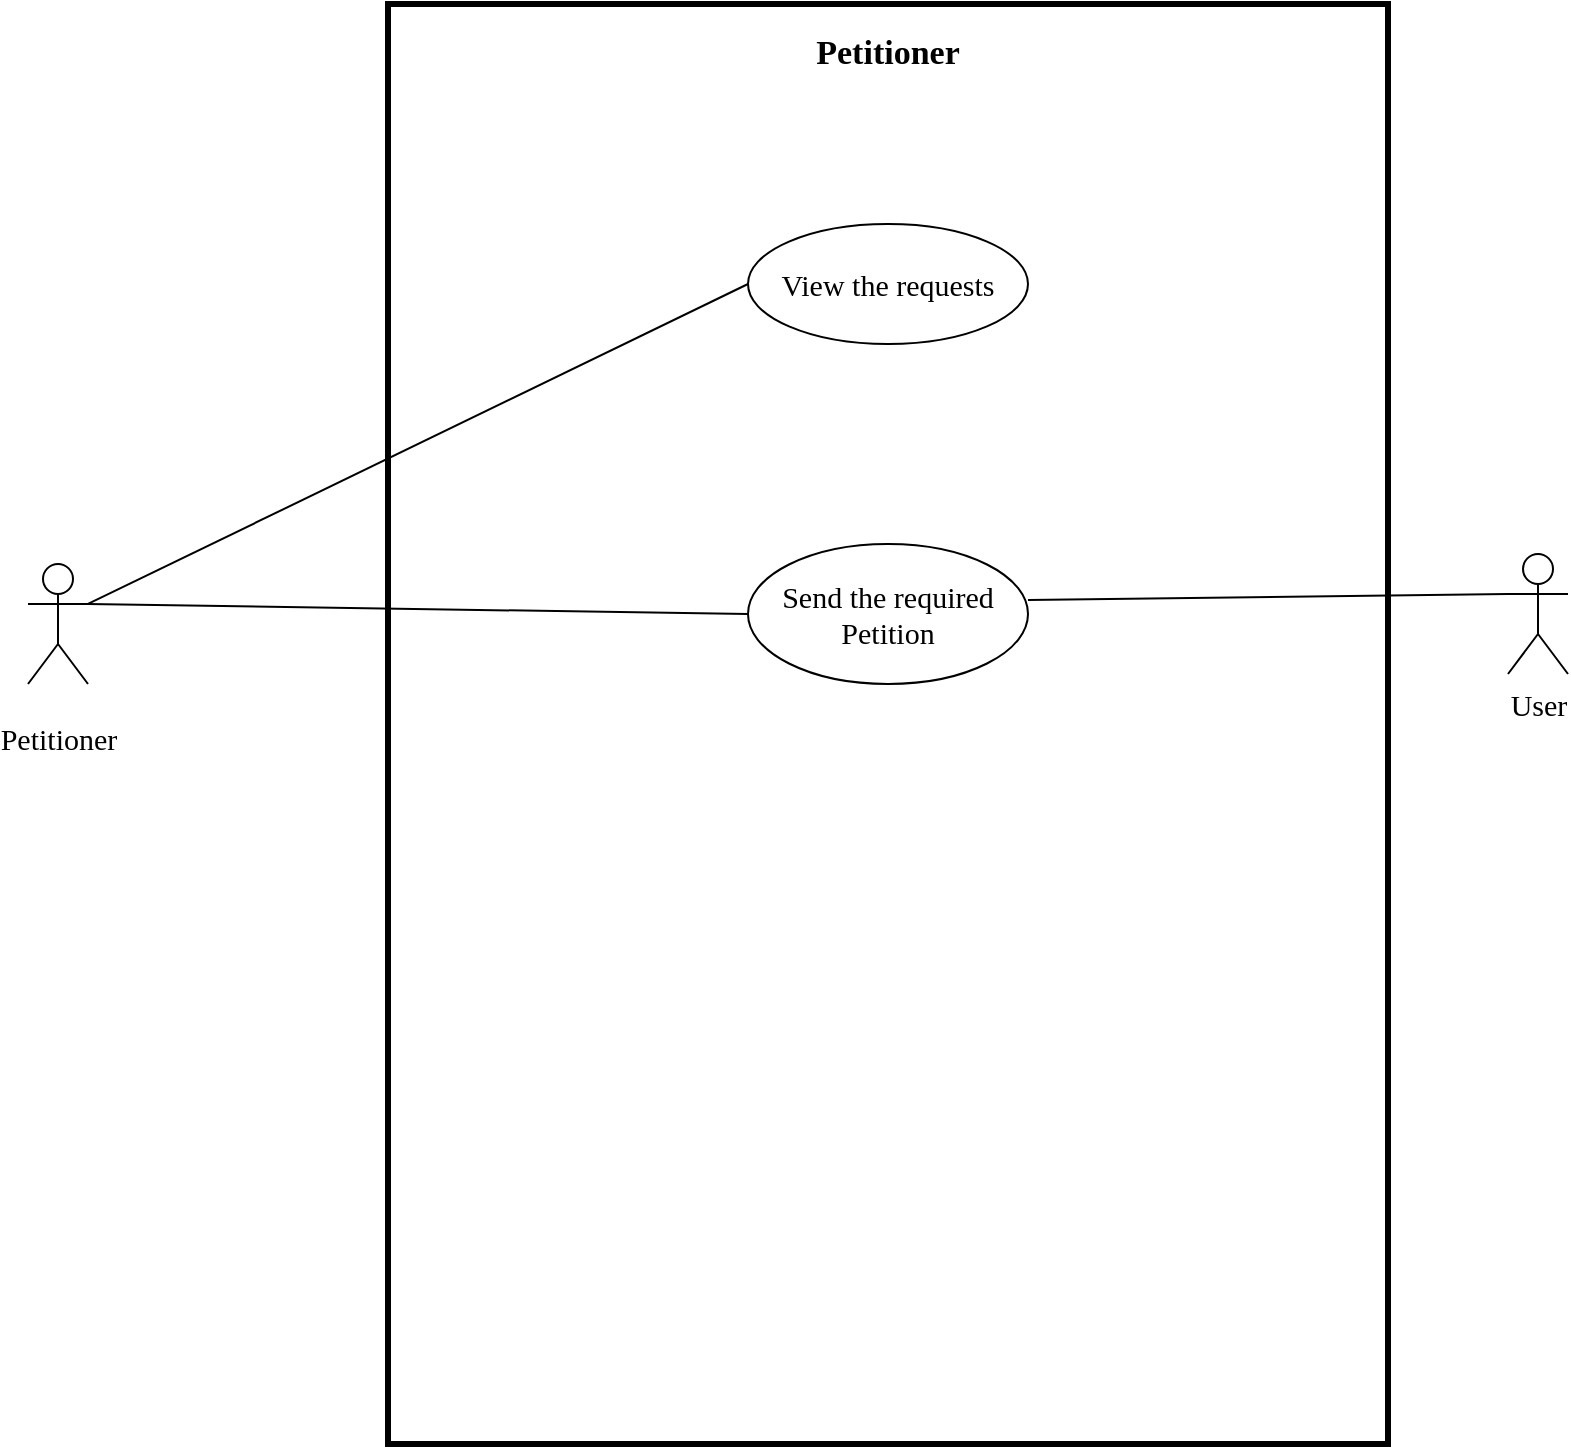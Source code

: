<mxfile version="24.9.0">
  <diagram name="Page-1" id="UqBte_zqg9f-_gAqM2X4">
    <mxGraphModel grid="1" page="1" gridSize="10" guides="1" tooltips="1" connect="1" arrows="1" fold="1" pageScale="1" pageWidth="3300" pageHeight="4681" math="0" shadow="0">
      <root>
        <mxCell id="0" />
        <mxCell id="1" parent="0" />
        <mxCell id="HkxYF3BNBB2d2TkF1YXQ-1" value="" style="rounded=0;whiteSpace=wrap;html=1;fillColor=none;strokeWidth=3;" vertex="1" parent="1">
          <mxGeometry x="400" y="50" width="500" height="720" as="geometry" />
        </mxCell>
        <mxCell id="HkxYF3BNBB2d2TkF1YXQ-2" value="&lt;pre aria-label=&quot;Translated text: Petitioner&quot; dir=&quot;ltr&quot; data-ved=&quot;2ahUKEwib_dqemvWJAxWP2gIHHToVGhYQ3ewLegQIBRAT&quot; style=&quot;text-align: left;&quot; id=&quot;tw-target-text&quot; data-placeholder=&quot;Translation&quot; class=&quot;tw-data-text tw-text-large tw-ta&quot;&gt;&lt;font style=&quot;font-size: 17px;&quot; face=&quot;Times New Roman&quot;&gt;&lt;span lang=&quot;en&quot; class=&quot;Y2IQFc&quot;&gt;&lt;b&gt;Petitioner&lt;/b&gt;&lt;/span&gt;&lt;/font&gt;&lt;/pre&gt;" style="text;html=1;align=center;verticalAlign=middle;whiteSpace=wrap;rounded=0;" vertex="1" parent="1">
          <mxGeometry x="620" y="60" width="60" height="30" as="geometry" />
        </mxCell>
        <mxCell id="HkxYF3BNBB2d2TkF1YXQ-3" value="&lt;pre aria-label=&quot;Translated text: Petitioner&quot; dir=&quot;ltr&quot; data-ved=&quot;2ahUKEwib_dqemvWJAxWP2gIHHToVGhYQ3ewLegQIBRAT&quot; style=&quot;text-align: left;&quot; id=&quot;tw-target-text&quot; data-placeholder=&quot;Translation&quot; class=&quot;tw-data-text tw-text-large tw-ta&quot;&gt;&lt;font style=&quot;font-size: 15px;&quot; face=&quot;Times New Roman&quot;&gt;&lt;span lang=&quot;en&quot; class=&quot;Y2IQFc&quot;&gt;Petitioner&lt;/span&gt;&lt;/font&gt;&lt;/pre&gt;" style="shape=umlActor;html=1;verticalLabelPosition=bottom;verticalAlign=top;align=center;" vertex="1" parent="1">
          <mxGeometry x="220" y="330" width="30" height="60" as="geometry" />
        </mxCell>
        <mxCell id="HkxYF3BNBB2d2TkF1YXQ-4" value="&lt;font style=&quot;font-size: 15px;&quot; face=&quot;Times New Roman&quot;&gt;View the requests&lt;br&gt;&lt;/font&gt;" style="ellipse;whiteSpace=wrap;html=1;" vertex="1" parent="1">
          <mxGeometry x="580" y="160" width="140" height="60" as="geometry" />
        </mxCell>
        <mxCell id="HkxYF3BNBB2d2TkF1YXQ-5" value="&lt;font style=&quot;font-size: 15px;&quot; face=&quot;Times New Roman&quot;&gt;Send the required &lt;/font&gt;&lt;font style=&quot;font-size: 15px;&quot; face=&quot;Times New Roman&quot;&gt;&lt;span lang=&quot;en&quot; class=&quot;Y2IQFc&quot;&gt;Petition&lt;/span&gt;&lt;/font&gt;" style="ellipse;whiteSpace=wrap;html=1;" vertex="1" parent="1">
          <mxGeometry x="580" y="320" width="140" height="70" as="geometry" />
        </mxCell>
        <mxCell id="HkxYF3BNBB2d2TkF1YXQ-6" value="" style="edgeStyle=none;html=1;endArrow=none;verticalAlign=bottom;rounded=0;exitX=1;exitY=0.333;exitDx=0;exitDy=0;exitPerimeter=0;entryX=0;entryY=0.5;entryDx=0;entryDy=0;" edge="1" parent="1" source="HkxYF3BNBB2d2TkF1YXQ-3" target="HkxYF3BNBB2d2TkF1YXQ-4">
          <mxGeometry width="160" relative="1" as="geometry">
            <mxPoint x="620" y="410" as="sourcePoint" />
            <mxPoint x="780" y="410" as="targetPoint" />
          </mxGeometry>
        </mxCell>
        <mxCell id="HkxYF3BNBB2d2TkF1YXQ-7" value="" style="edgeStyle=none;html=1;endArrow=none;verticalAlign=bottom;rounded=0;exitX=1;exitY=0.333;exitDx=0;exitDy=0;exitPerimeter=0;entryX=0;entryY=0.5;entryDx=0;entryDy=0;" edge="1" parent="1" source="HkxYF3BNBB2d2TkF1YXQ-3" target="HkxYF3BNBB2d2TkF1YXQ-5">
          <mxGeometry width="160" relative="1" as="geometry">
            <mxPoint x="620" y="410" as="sourcePoint" />
            <mxPoint x="780" y="410" as="targetPoint" />
          </mxGeometry>
        </mxCell>
        <mxCell id="HkxYF3BNBB2d2TkF1YXQ-8" value="&lt;font style=&quot;font-size: 15px;&quot; face=&quot;Times New Roman&quot;&gt;User&lt;/font&gt;" style="shape=umlActor;html=1;verticalLabelPosition=bottom;verticalAlign=top;align=center;" vertex="1" parent="1">
          <mxGeometry x="960" y="325" width="30" height="60" as="geometry" />
        </mxCell>
        <mxCell id="HkxYF3BNBB2d2TkF1YXQ-9" value="" style="edgeStyle=none;html=1;endArrow=none;verticalAlign=bottom;rounded=0;entryX=0;entryY=0.333;entryDx=0;entryDy=0;entryPerimeter=0;exitX=1;exitY=0.4;exitDx=0;exitDy=0;exitPerimeter=0;" edge="1" parent="1" source="HkxYF3BNBB2d2TkF1YXQ-5" target="HkxYF3BNBB2d2TkF1YXQ-8">
          <mxGeometry width="160" relative="1" as="geometry">
            <mxPoint x="620" y="410" as="sourcePoint" />
            <mxPoint x="780" y="410" as="targetPoint" />
          </mxGeometry>
        </mxCell>
      </root>
    </mxGraphModel>
  </diagram>
</mxfile>
